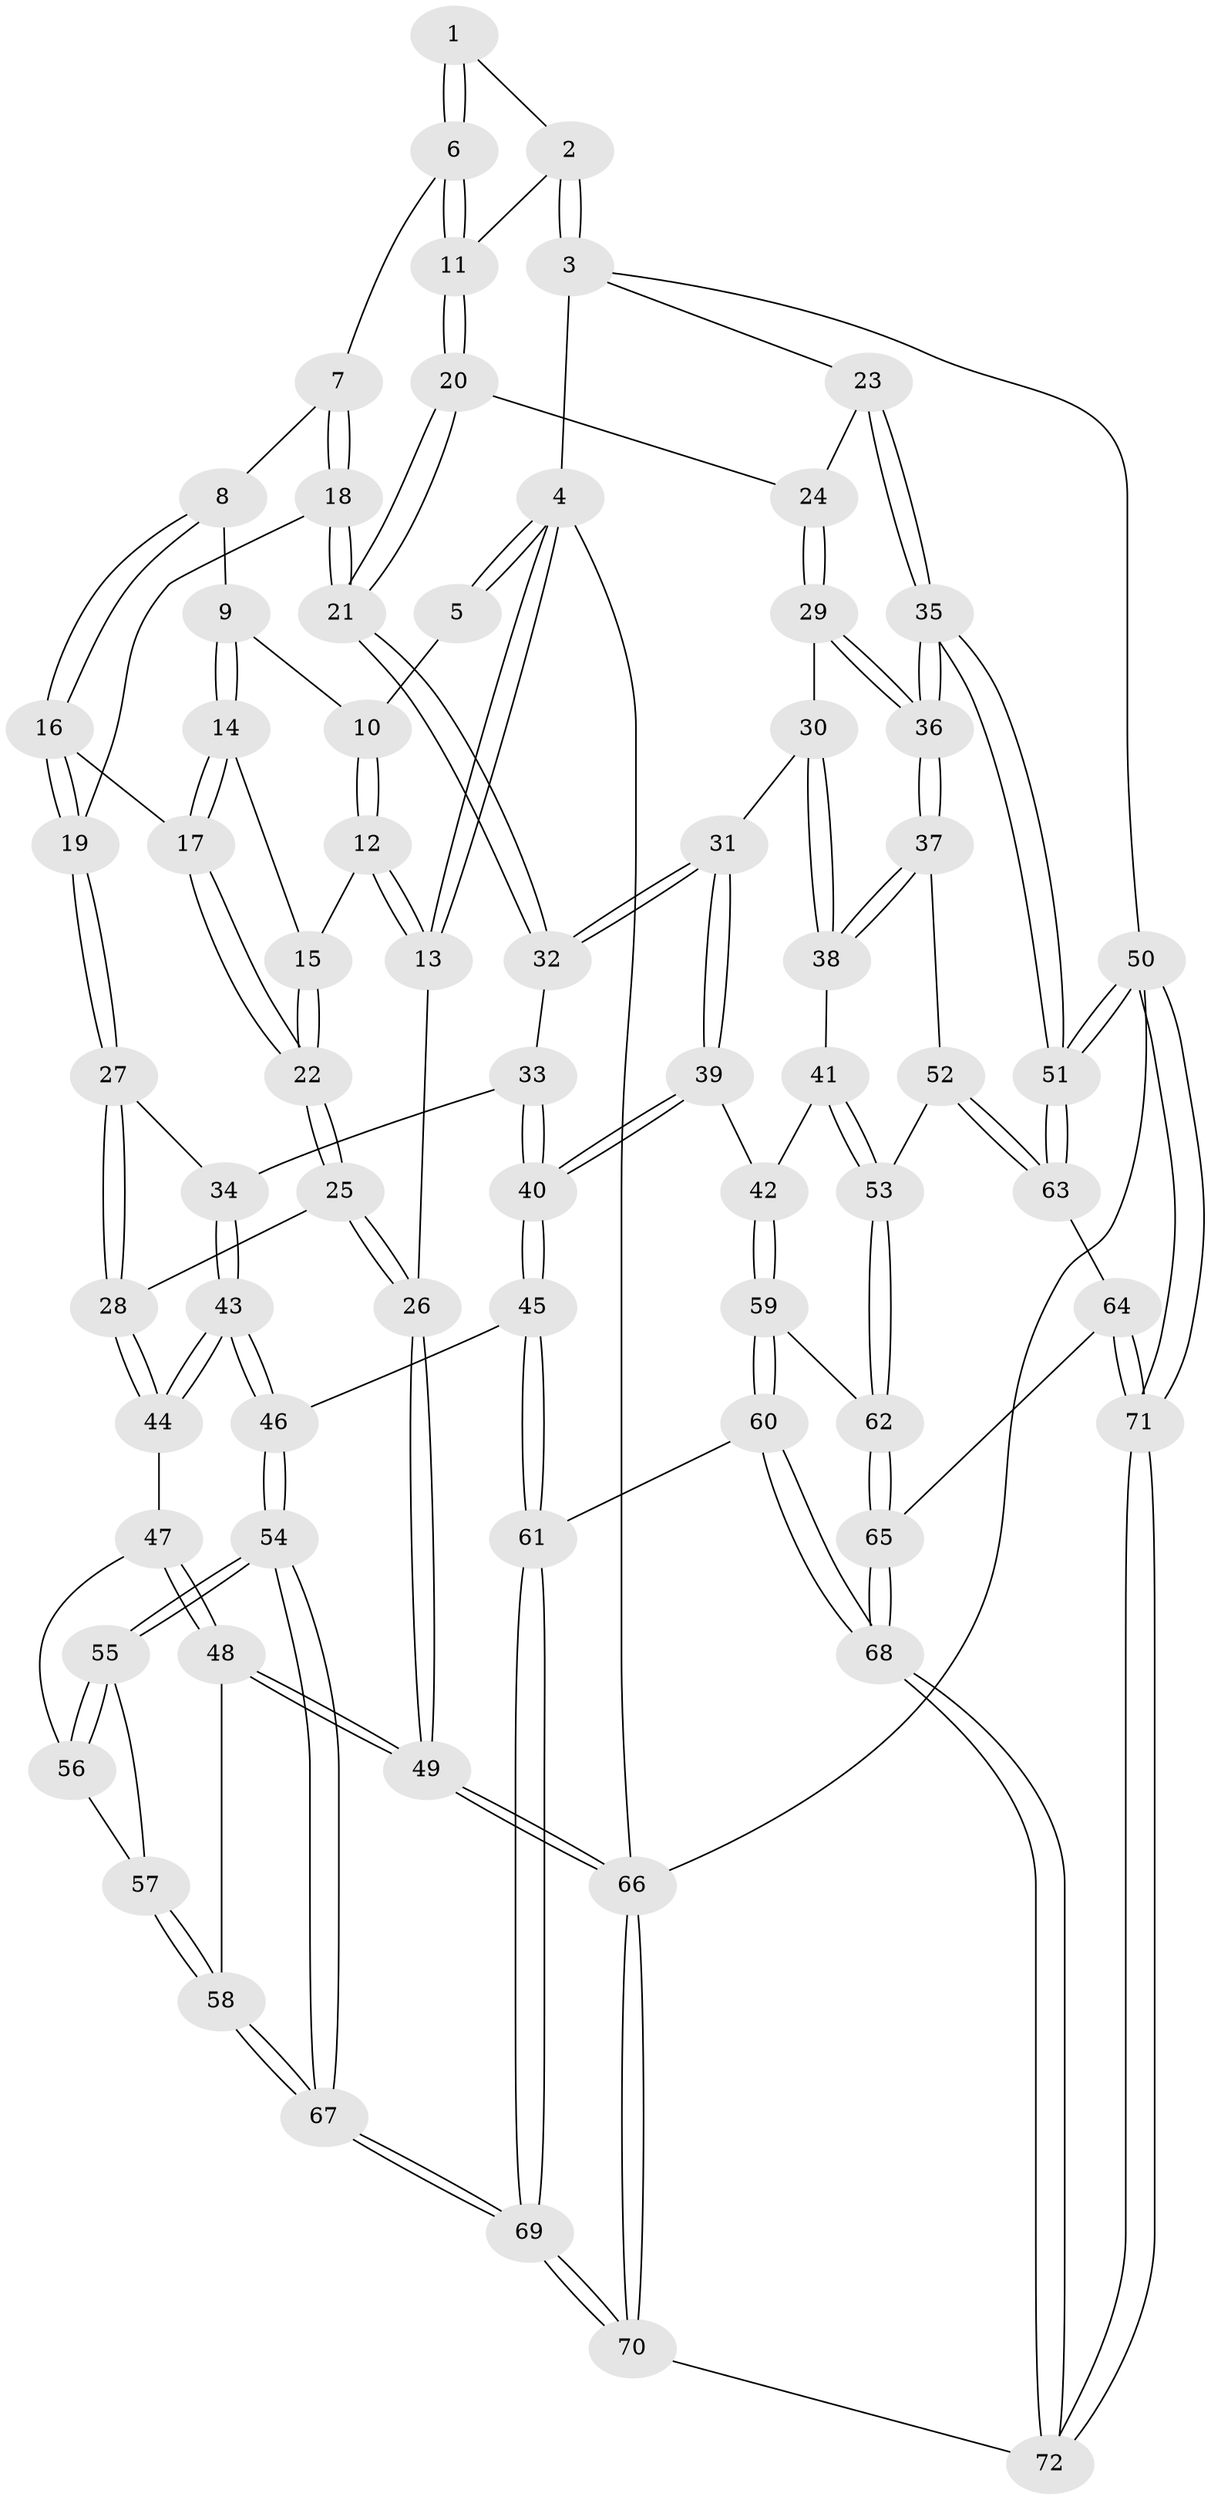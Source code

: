 // Generated by graph-tools (version 1.1) at 2025/38/03/09/25 02:38:53]
// undirected, 72 vertices, 177 edges
graph export_dot {
graph [start="1"]
  node [color=gray90,style=filled];
  1 [pos="+0.3692339601580093+0"];
  2 [pos="+0.7282642409322542+0"];
  3 [pos="+1+0"];
  4 [pos="+0+0"];
  5 [pos="+0.19040204321007131+0"];
  6 [pos="+0.45400696057060036+0.11199350092515739"];
  7 [pos="+0.4526003558495857+0.1138762787877466"];
  8 [pos="+0.35743956313899655+0.13443998327979054"];
  9 [pos="+0.22702213441901584+0.053945801782132964"];
  10 [pos="+0.19166659189677204+0"];
  11 [pos="+0.6811318853913709+0.05799970272985197"];
  12 [pos="+0.010579203405275447+0.14971770513461252"];
  13 [pos="+0+0.2557004744904355"];
  14 [pos="+0.2035761124811103+0.1255454989935413"];
  15 [pos="+0.12052332097195217+0.1739747869438036"];
  16 [pos="+0.3289002069924316+0.24310153551517616"];
  17 [pos="+0.23553420929501415+0.2540979141581481"];
  18 [pos="+0.49800417208305287+0.31856520910405617"];
  19 [pos="+0.42379584283114397+0.33484626294242437"];
  20 [pos="+0.7241778913135741+0.19323050964079294"];
  21 [pos="+0.5808699137205698+0.3444941993277239"];
  22 [pos="+0.13388111998114774+0.3902943404321319"];
  23 [pos="+1+0"];
  24 [pos="+0.8498415184691442+0.24260753758404824"];
  25 [pos="+0.11174945549189542+0.43718646397713806"];
  26 [pos="+0+0.47742223319140964"];
  27 [pos="+0.3158906444741564+0.4525258408997359"];
  28 [pos="+0.18937526431238436+0.46875737029236675"];
  29 [pos="+0.8887569178517143+0.41891778049558465"];
  30 [pos="+0.8272874967852905+0.45028462433984007"];
  31 [pos="+0.6601100926863577+0.48610931273520264"];
  32 [pos="+0.6015926286302274+0.41835523927382584"];
  33 [pos="+0.46073665297665484+0.536749577088678"];
  34 [pos="+0.4187523268803309+0.5460289022756584"];
  35 [pos="+1+0.575904026343133"];
  36 [pos="+1+0.5714998631489824"];
  37 [pos="+1+0.5956059270234251"];
  38 [pos="+0.804015520871356+0.6283995108358472"];
  39 [pos="+0.6634654098853542+0.6364708913197373"];
  40 [pos="+0.6104137246645513+0.6726953036879034"];
  41 [pos="+0.7943622484423863+0.6334847885691217"];
  42 [pos="+0.7303319230446557+0.6636026929029128"];
  43 [pos="+0.40238150154518254+0.6626001670479572"];
  44 [pos="+0.23478493157716446+0.5890789842368201"];
  45 [pos="+0.5589962157759351+0.7337929184136589"];
  46 [pos="+0.41593709397361156+0.7124952787558502"];
  47 [pos="+0.23166995774339838+0.6559633320894704"];
  48 [pos="+0+0.7217705559465795"];
  49 [pos="+0+0.686919993159716"];
  50 [pos="+1+1"];
  51 [pos="+1+0.7912604753904803"];
  52 [pos="+0.942105108768463+0.7152035686077068"];
  53 [pos="+0.9075327243617339+0.7392456915889389"];
  54 [pos="+0.31341383049125654+0.8055658369585587"];
  55 [pos="+0.26835125231036927+0.7455363802543006"];
  56 [pos="+0.23311630083996054+0.6637278813654263"];
  57 [pos="+0.1322685644000324+0.7272662464873677"];
  58 [pos="+0.0014274146456659006+0.7477716349731864"];
  59 [pos="+0.7505940338061801+0.6996431266731724"];
  60 [pos="+0.7394699155580499+0.9009630101011075"];
  61 [pos="+0.5848281061130174+0.8619727431213702"];
  62 [pos="+0.8728761592300632+0.7660972986018119"];
  63 [pos="+0.9578651084830675+0.8766139211837825"];
  64 [pos="+0.932815260649139+0.8874405851911448"];
  65 [pos="+0.8626324027507787+0.8557589751292141"];
  66 [pos="+0+1"];
  67 [pos="+0.2800705669762506+0.9281047913034888"];
  68 [pos="+0.7495748482236848+0.9092257539417845"];
  69 [pos="+0.3297714423895101+1"];
  70 [pos="+0.32959919534652604+1"];
  71 [pos="+0.9619455563818583+1"];
  72 [pos="+0.8086259665549964+1"];
  1 -- 2;
  1 -- 6;
  1 -- 6;
  2 -- 3;
  2 -- 3;
  2 -- 11;
  3 -- 4;
  3 -- 23;
  3 -- 50;
  4 -- 5;
  4 -- 5;
  4 -- 13;
  4 -- 13;
  4 -- 66;
  5 -- 10;
  6 -- 7;
  6 -- 11;
  6 -- 11;
  7 -- 8;
  7 -- 18;
  7 -- 18;
  8 -- 9;
  8 -- 16;
  8 -- 16;
  9 -- 10;
  9 -- 14;
  9 -- 14;
  10 -- 12;
  10 -- 12;
  11 -- 20;
  11 -- 20;
  12 -- 13;
  12 -- 13;
  12 -- 15;
  13 -- 26;
  14 -- 15;
  14 -- 17;
  14 -- 17;
  15 -- 22;
  15 -- 22;
  16 -- 17;
  16 -- 19;
  16 -- 19;
  17 -- 22;
  17 -- 22;
  18 -- 19;
  18 -- 21;
  18 -- 21;
  19 -- 27;
  19 -- 27;
  20 -- 21;
  20 -- 21;
  20 -- 24;
  21 -- 32;
  21 -- 32;
  22 -- 25;
  22 -- 25;
  23 -- 24;
  23 -- 35;
  23 -- 35;
  24 -- 29;
  24 -- 29;
  25 -- 26;
  25 -- 26;
  25 -- 28;
  26 -- 49;
  26 -- 49;
  27 -- 28;
  27 -- 28;
  27 -- 34;
  28 -- 44;
  28 -- 44;
  29 -- 30;
  29 -- 36;
  29 -- 36;
  30 -- 31;
  30 -- 38;
  30 -- 38;
  31 -- 32;
  31 -- 32;
  31 -- 39;
  31 -- 39;
  32 -- 33;
  33 -- 34;
  33 -- 40;
  33 -- 40;
  34 -- 43;
  34 -- 43;
  35 -- 36;
  35 -- 36;
  35 -- 51;
  35 -- 51;
  36 -- 37;
  36 -- 37;
  37 -- 38;
  37 -- 38;
  37 -- 52;
  38 -- 41;
  39 -- 40;
  39 -- 40;
  39 -- 42;
  40 -- 45;
  40 -- 45;
  41 -- 42;
  41 -- 53;
  41 -- 53;
  42 -- 59;
  42 -- 59;
  43 -- 44;
  43 -- 44;
  43 -- 46;
  43 -- 46;
  44 -- 47;
  45 -- 46;
  45 -- 61;
  45 -- 61;
  46 -- 54;
  46 -- 54;
  47 -- 48;
  47 -- 48;
  47 -- 56;
  48 -- 49;
  48 -- 49;
  48 -- 58;
  49 -- 66;
  49 -- 66;
  50 -- 51;
  50 -- 51;
  50 -- 71;
  50 -- 71;
  50 -- 66;
  51 -- 63;
  51 -- 63;
  52 -- 53;
  52 -- 63;
  52 -- 63;
  53 -- 62;
  53 -- 62;
  54 -- 55;
  54 -- 55;
  54 -- 67;
  54 -- 67;
  55 -- 56;
  55 -- 56;
  55 -- 57;
  56 -- 57;
  57 -- 58;
  57 -- 58;
  58 -- 67;
  58 -- 67;
  59 -- 60;
  59 -- 60;
  59 -- 62;
  60 -- 61;
  60 -- 68;
  60 -- 68;
  61 -- 69;
  61 -- 69;
  62 -- 65;
  62 -- 65;
  63 -- 64;
  64 -- 65;
  64 -- 71;
  64 -- 71;
  65 -- 68;
  65 -- 68;
  66 -- 70;
  66 -- 70;
  67 -- 69;
  67 -- 69;
  68 -- 72;
  68 -- 72;
  69 -- 70;
  69 -- 70;
  70 -- 72;
  71 -- 72;
  71 -- 72;
}
